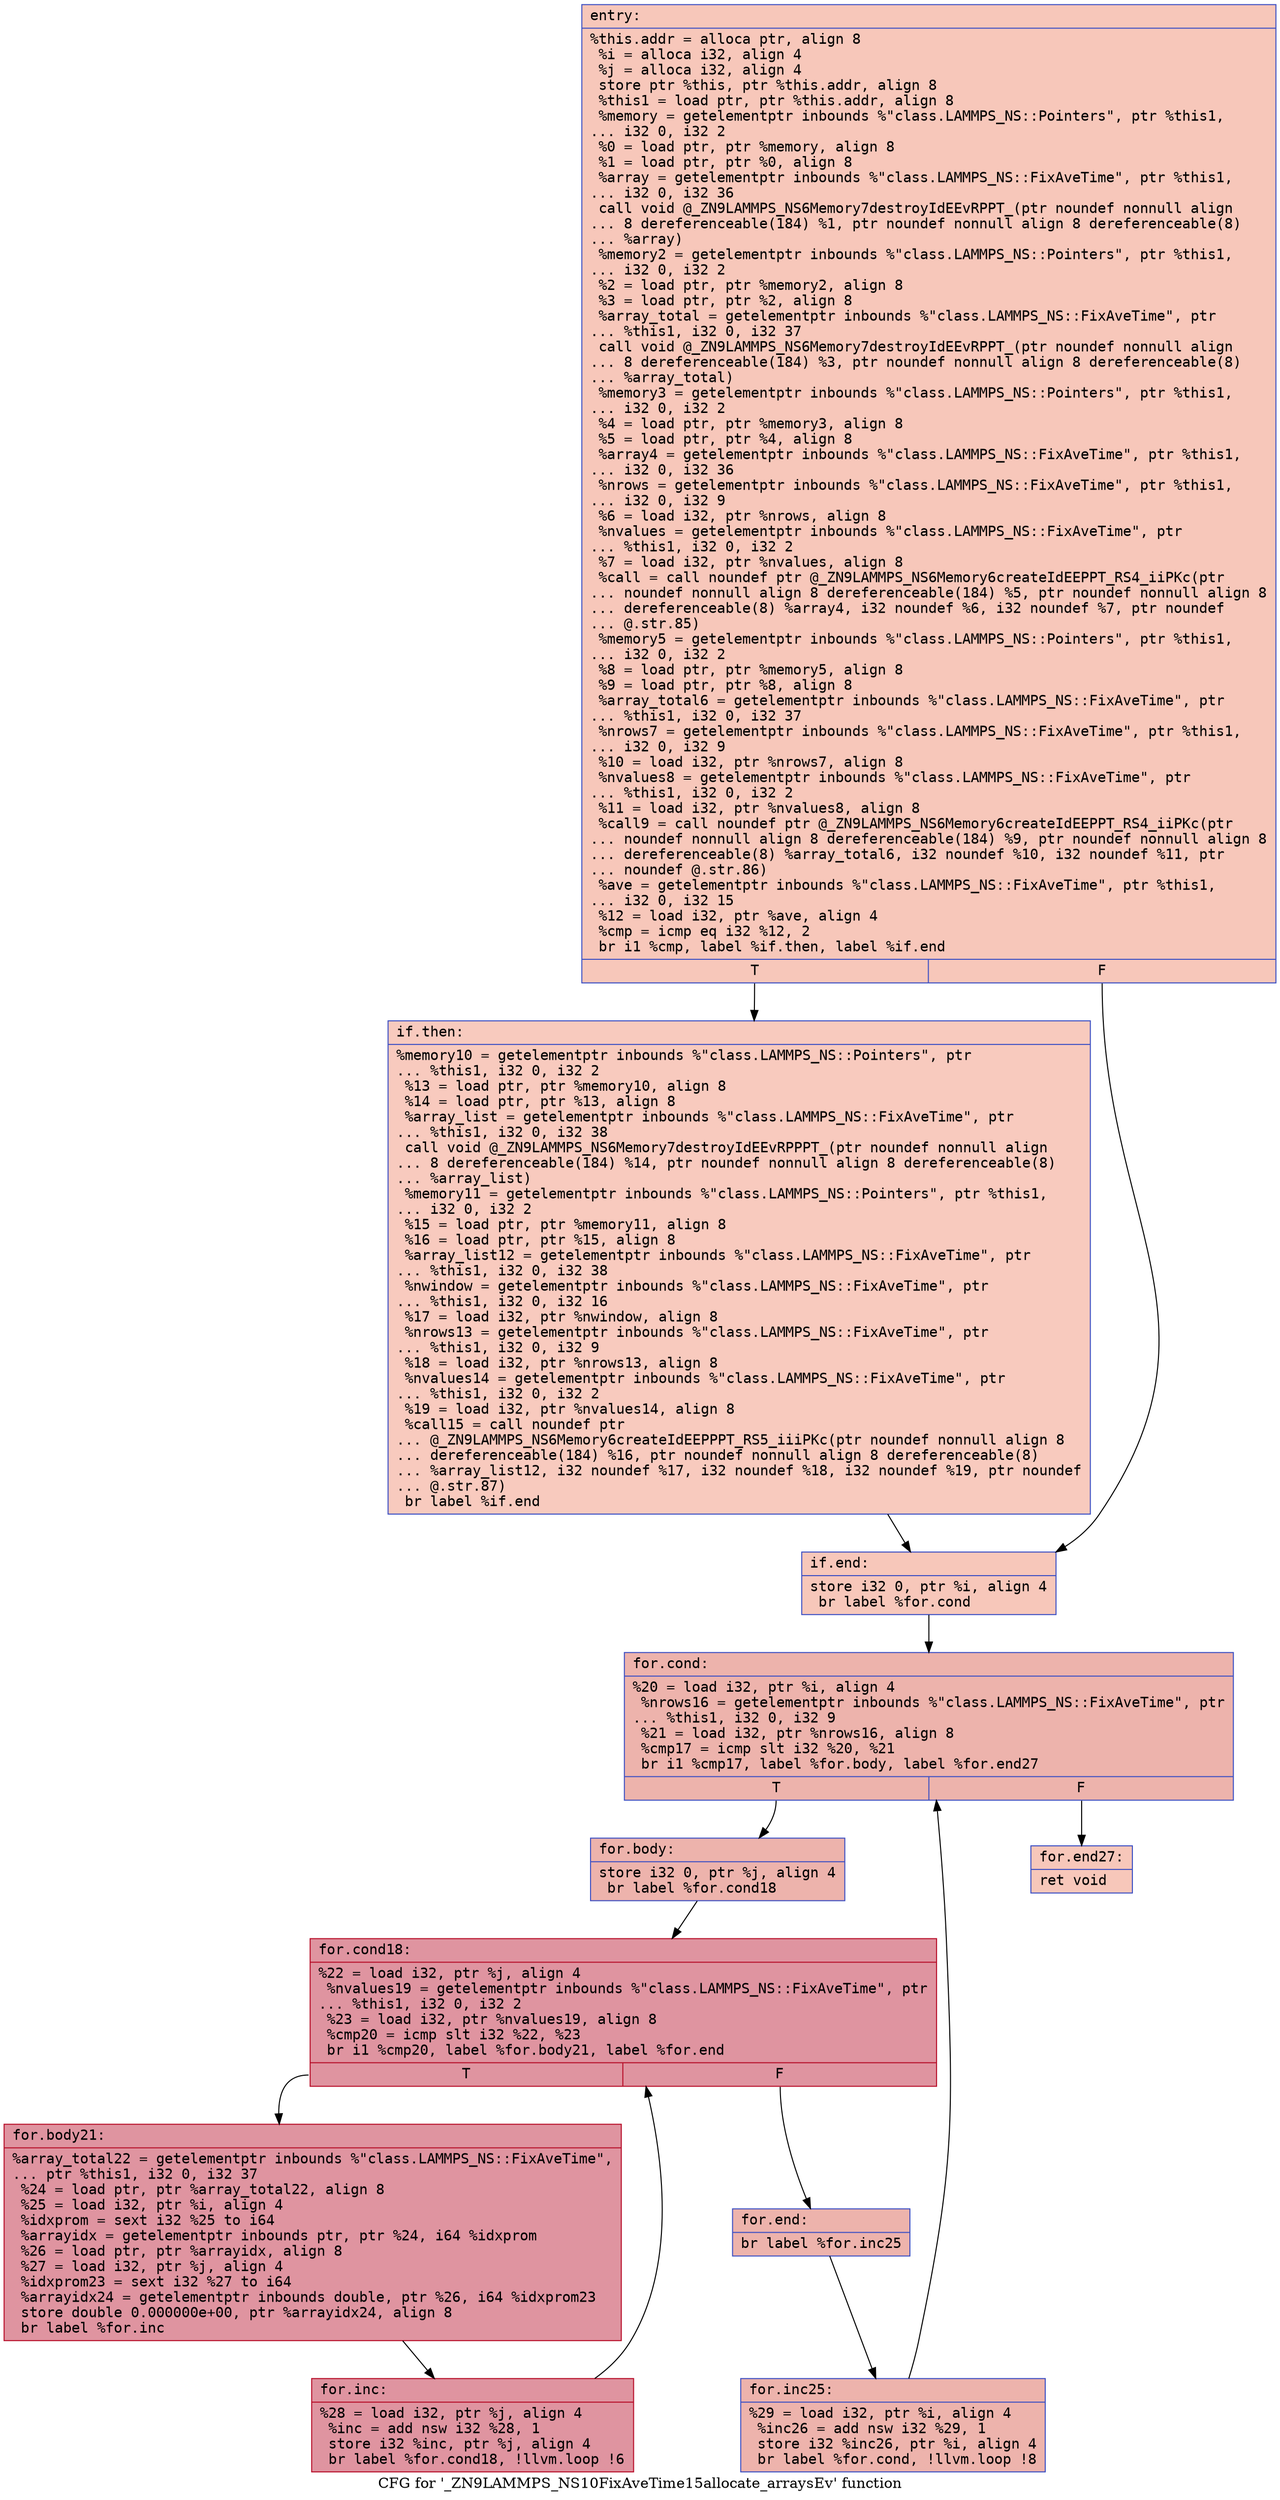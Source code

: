 digraph "CFG for '_ZN9LAMMPS_NS10FixAveTime15allocate_arraysEv' function" {
	label="CFG for '_ZN9LAMMPS_NS10FixAveTime15allocate_arraysEv' function";

	Node0x560f93b2dbf0 [shape=record,color="#3d50c3ff", style=filled, fillcolor="#ec7f6370" fontname="Courier",label="{entry:\l|  %this.addr = alloca ptr, align 8\l  %i = alloca i32, align 4\l  %j = alloca i32, align 4\l  store ptr %this, ptr %this.addr, align 8\l  %this1 = load ptr, ptr %this.addr, align 8\l  %memory = getelementptr inbounds %\"class.LAMMPS_NS::Pointers\", ptr %this1,\l... i32 0, i32 2\l  %0 = load ptr, ptr %memory, align 8\l  %1 = load ptr, ptr %0, align 8\l  %array = getelementptr inbounds %\"class.LAMMPS_NS::FixAveTime\", ptr %this1,\l... i32 0, i32 36\l  call void @_ZN9LAMMPS_NS6Memory7destroyIdEEvRPPT_(ptr noundef nonnull align\l... 8 dereferenceable(184) %1, ptr noundef nonnull align 8 dereferenceable(8)\l... %array)\l  %memory2 = getelementptr inbounds %\"class.LAMMPS_NS::Pointers\", ptr %this1,\l... i32 0, i32 2\l  %2 = load ptr, ptr %memory2, align 8\l  %3 = load ptr, ptr %2, align 8\l  %array_total = getelementptr inbounds %\"class.LAMMPS_NS::FixAveTime\", ptr\l... %this1, i32 0, i32 37\l  call void @_ZN9LAMMPS_NS6Memory7destroyIdEEvRPPT_(ptr noundef nonnull align\l... 8 dereferenceable(184) %3, ptr noundef nonnull align 8 dereferenceable(8)\l... %array_total)\l  %memory3 = getelementptr inbounds %\"class.LAMMPS_NS::Pointers\", ptr %this1,\l... i32 0, i32 2\l  %4 = load ptr, ptr %memory3, align 8\l  %5 = load ptr, ptr %4, align 8\l  %array4 = getelementptr inbounds %\"class.LAMMPS_NS::FixAveTime\", ptr %this1,\l... i32 0, i32 36\l  %nrows = getelementptr inbounds %\"class.LAMMPS_NS::FixAveTime\", ptr %this1,\l... i32 0, i32 9\l  %6 = load i32, ptr %nrows, align 8\l  %nvalues = getelementptr inbounds %\"class.LAMMPS_NS::FixAveTime\", ptr\l... %this1, i32 0, i32 2\l  %7 = load i32, ptr %nvalues, align 8\l  %call = call noundef ptr @_ZN9LAMMPS_NS6Memory6createIdEEPPT_RS4_iiPKc(ptr\l... noundef nonnull align 8 dereferenceable(184) %5, ptr noundef nonnull align 8\l... dereferenceable(8) %array4, i32 noundef %6, i32 noundef %7, ptr noundef\l... @.str.85)\l  %memory5 = getelementptr inbounds %\"class.LAMMPS_NS::Pointers\", ptr %this1,\l... i32 0, i32 2\l  %8 = load ptr, ptr %memory5, align 8\l  %9 = load ptr, ptr %8, align 8\l  %array_total6 = getelementptr inbounds %\"class.LAMMPS_NS::FixAveTime\", ptr\l... %this1, i32 0, i32 37\l  %nrows7 = getelementptr inbounds %\"class.LAMMPS_NS::FixAveTime\", ptr %this1,\l... i32 0, i32 9\l  %10 = load i32, ptr %nrows7, align 8\l  %nvalues8 = getelementptr inbounds %\"class.LAMMPS_NS::FixAveTime\", ptr\l... %this1, i32 0, i32 2\l  %11 = load i32, ptr %nvalues8, align 8\l  %call9 = call noundef ptr @_ZN9LAMMPS_NS6Memory6createIdEEPPT_RS4_iiPKc(ptr\l... noundef nonnull align 8 dereferenceable(184) %9, ptr noundef nonnull align 8\l... dereferenceable(8) %array_total6, i32 noundef %10, i32 noundef %11, ptr\l... noundef @.str.86)\l  %ave = getelementptr inbounds %\"class.LAMMPS_NS::FixAveTime\", ptr %this1,\l... i32 0, i32 15\l  %12 = load i32, ptr %ave, align 4\l  %cmp = icmp eq i32 %12, 2\l  br i1 %cmp, label %if.then, label %if.end\l|{<s0>T|<s1>F}}"];
	Node0x560f93b2dbf0:s0 -> Node0x560f93b2f950[tooltip="entry -> if.then\nProbability 50.00%" ];
	Node0x560f93b2dbf0:s1 -> Node0x560f93b2f9c0[tooltip="entry -> if.end\nProbability 50.00%" ];
	Node0x560f93b2f950 [shape=record,color="#3d50c3ff", style=filled, fillcolor="#ef886b70" fontname="Courier",label="{if.then:\l|  %memory10 = getelementptr inbounds %\"class.LAMMPS_NS::Pointers\", ptr\l... %this1, i32 0, i32 2\l  %13 = load ptr, ptr %memory10, align 8\l  %14 = load ptr, ptr %13, align 8\l  %array_list = getelementptr inbounds %\"class.LAMMPS_NS::FixAveTime\", ptr\l... %this1, i32 0, i32 38\l  call void @_ZN9LAMMPS_NS6Memory7destroyIdEEvRPPPT_(ptr noundef nonnull align\l... 8 dereferenceable(184) %14, ptr noundef nonnull align 8 dereferenceable(8)\l... %array_list)\l  %memory11 = getelementptr inbounds %\"class.LAMMPS_NS::Pointers\", ptr %this1,\l... i32 0, i32 2\l  %15 = load ptr, ptr %memory11, align 8\l  %16 = load ptr, ptr %15, align 8\l  %array_list12 = getelementptr inbounds %\"class.LAMMPS_NS::FixAveTime\", ptr\l... %this1, i32 0, i32 38\l  %nwindow = getelementptr inbounds %\"class.LAMMPS_NS::FixAveTime\", ptr\l... %this1, i32 0, i32 16\l  %17 = load i32, ptr %nwindow, align 8\l  %nrows13 = getelementptr inbounds %\"class.LAMMPS_NS::FixAveTime\", ptr\l... %this1, i32 0, i32 9\l  %18 = load i32, ptr %nrows13, align 8\l  %nvalues14 = getelementptr inbounds %\"class.LAMMPS_NS::FixAveTime\", ptr\l... %this1, i32 0, i32 2\l  %19 = load i32, ptr %nvalues14, align 8\l  %call15 = call noundef ptr\l... @_ZN9LAMMPS_NS6Memory6createIdEEPPPT_RS5_iiiPKc(ptr noundef nonnull align 8\l... dereferenceable(184) %16, ptr noundef nonnull align 8 dereferenceable(8)\l... %array_list12, i32 noundef %17, i32 noundef %18, i32 noundef %19, ptr noundef\l... @.str.87)\l  br label %if.end\l}"];
	Node0x560f93b2f950 -> Node0x560f93b2f9c0[tooltip="if.then -> if.end\nProbability 100.00%" ];
	Node0x560f93b2f9c0 [shape=record,color="#3d50c3ff", style=filled, fillcolor="#ec7f6370" fontname="Courier",label="{if.end:\l|  store i32 0, ptr %i, align 4\l  br label %for.cond\l}"];
	Node0x560f93b2f9c0 -> Node0x560f93b30b70[tooltip="if.end -> for.cond\nProbability 100.00%" ];
	Node0x560f93b30b70 [shape=record,color="#3d50c3ff", style=filled, fillcolor="#d6524470" fontname="Courier",label="{for.cond:\l|  %20 = load i32, ptr %i, align 4\l  %nrows16 = getelementptr inbounds %\"class.LAMMPS_NS::FixAveTime\", ptr\l... %this1, i32 0, i32 9\l  %21 = load i32, ptr %nrows16, align 8\l  %cmp17 = icmp slt i32 %20, %21\l  br i1 %cmp17, label %for.body, label %for.end27\l|{<s0>T|<s1>F}}"];
	Node0x560f93b30b70:s0 -> Node0x560f93b30ea0[tooltip="for.cond -> for.body\nProbability 96.88%" ];
	Node0x560f93b30b70:s1 -> Node0x560f93b30f20[tooltip="for.cond -> for.end27\nProbability 3.12%" ];
	Node0x560f93b30ea0 [shape=record,color="#3d50c3ff", style=filled, fillcolor="#d6524470" fontname="Courier",label="{for.body:\l|  store i32 0, ptr %j, align 4\l  br label %for.cond18\l}"];
	Node0x560f93b30ea0 -> Node0x560f93b310f0[tooltip="for.body -> for.cond18\nProbability 100.00%" ];
	Node0x560f93b310f0 [shape=record,color="#b70d28ff", style=filled, fillcolor="#b70d2870" fontname="Courier",label="{for.cond18:\l|  %22 = load i32, ptr %j, align 4\l  %nvalues19 = getelementptr inbounds %\"class.LAMMPS_NS::FixAveTime\", ptr\l... %this1, i32 0, i32 2\l  %23 = load i32, ptr %nvalues19, align 8\l  %cmp20 = icmp slt i32 %22, %23\l  br i1 %cmp20, label %for.body21, label %for.end\l|{<s0>T|<s1>F}}"];
	Node0x560f93b310f0:s0 -> Node0x560f93b31480[tooltip="for.cond18 -> for.body21\nProbability 96.88%" ];
	Node0x560f93b310f0:s1 -> Node0x560f93b31500[tooltip="for.cond18 -> for.end\nProbability 3.12%" ];
	Node0x560f93b31480 [shape=record,color="#b70d28ff", style=filled, fillcolor="#b70d2870" fontname="Courier",label="{for.body21:\l|  %array_total22 = getelementptr inbounds %\"class.LAMMPS_NS::FixAveTime\",\l... ptr %this1, i32 0, i32 37\l  %24 = load ptr, ptr %array_total22, align 8\l  %25 = load i32, ptr %i, align 4\l  %idxprom = sext i32 %25 to i64\l  %arrayidx = getelementptr inbounds ptr, ptr %24, i64 %idxprom\l  %26 = load ptr, ptr %arrayidx, align 8\l  %27 = load i32, ptr %j, align 4\l  %idxprom23 = sext i32 %27 to i64\l  %arrayidx24 = getelementptr inbounds double, ptr %26, i64 %idxprom23\l  store double 0.000000e+00, ptr %arrayidx24, align 8\l  br label %for.inc\l}"];
	Node0x560f93b31480 -> Node0x560f93b31c80[tooltip="for.body21 -> for.inc\nProbability 100.00%" ];
	Node0x560f93b31c80 [shape=record,color="#b70d28ff", style=filled, fillcolor="#b70d2870" fontname="Courier",label="{for.inc:\l|  %28 = load i32, ptr %j, align 4\l  %inc = add nsw i32 %28, 1\l  store i32 %inc, ptr %j, align 4\l  br label %for.cond18, !llvm.loop !6\l}"];
	Node0x560f93b31c80 -> Node0x560f93b310f0[tooltip="for.inc -> for.cond18\nProbability 100.00%" ];
	Node0x560f93b31500 [shape=record,color="#3d50c3ff", style=filled, fillcolor="#d6524470" fontname="Courier",label="{for.end:\l|  br label %for.inc25\l}"];
	Node0x560f93b31500 -> Node0x560f93b2fdc0[tooltip="for.end -> for.inc25\nProbability 100.00%" ];
	Node0x560f93b2fdc0 [shape=record,color="#3d50c3ff", style=filled, fillcolor="#d6524470" fontname="Courier",label="{for.inc25:\l|  %29 = load i32, ptr %i, align 4\l  %inc26 = add nsw i32 %29, 1\l  store i32 %inc26, ptr %i, align 4\l  br label %for.cond, !llvm.loop !8\l}"];
	Node0x560f93b2fdc0 -> Node0x560f93b30b70[tooltip="for.inc25 -> for.cond\nProbability 100.00%" ];
	Node0x560f93b30f20 [shape=record,color="#3d50c3ff", style=filled, fillcolor="#ec7f6370" fontname="Courier",label="{for.end27:\l|  ret void\l}"];
}
